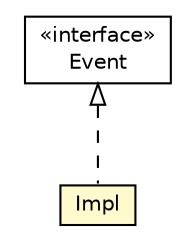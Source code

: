 #!/usr/local/bin/dot
#
# Class diagram 
# Generated by UMLGraph version R5_6-24-gf6e263 (http://www.umlgraph.org/)
#

digraph G {
	edge [fontname="Helvetica",fontsize=10,labelfontname="Helvetica",labelfontsize=10];
	node [fontname="Helvetica",fontsize=10,shape=plaintext];
	nodesep=0.25;
	ranksep=0.5;
	// io.reinert.requestor.core.Store.Event
	c83315 [label=<<table title="io.reinert.requestor.core.Store.Event" border="0" cellborder="1" cellspacing="0" cellpadding="2" port="p" href="./Store.Event.html">
		<tr><td><table border="0" cellspacing="0" cellpadding="1">
<tr><td align="center" balign="center"> &#171;interface&#187; </td></tr>
<tr><td align="center" balign="center"> Event </td></tr>
		</table></td></tr>
		</table>>, URL="./Store.Event.html", fontname="Helvetica", fontcolor="black", fontsize=10.0];
	// io.reinert.requestor.core.Store.Event.Impl
	c83316 [label=<<table title="io.reinert.requestor.core.Store.Event.Impl" border="0" cellborder="1" cellspacing="0" cellpadding="2" port="p" bgcolor="lemonChiffon" href="./Store.Event.Impl.html">
		<tr><td><table border="0" cellspacing="0" cellpadding="1">
<tr><td align="center" balign="center"> Impl </td></tr>
		</table></td></tr>
		</table>>, URL="./Store.Event.Impl.html", fontname="Helvetica", fontcolor="black", fontsize=10.0];
	//io.reinert.requestor.core.Store.Event.Impl implements io.reinert.requestor.core.Store.Event
	c83315:p -> c83316:p [dir=back,arrowtail=empty,style=dashed];
}

